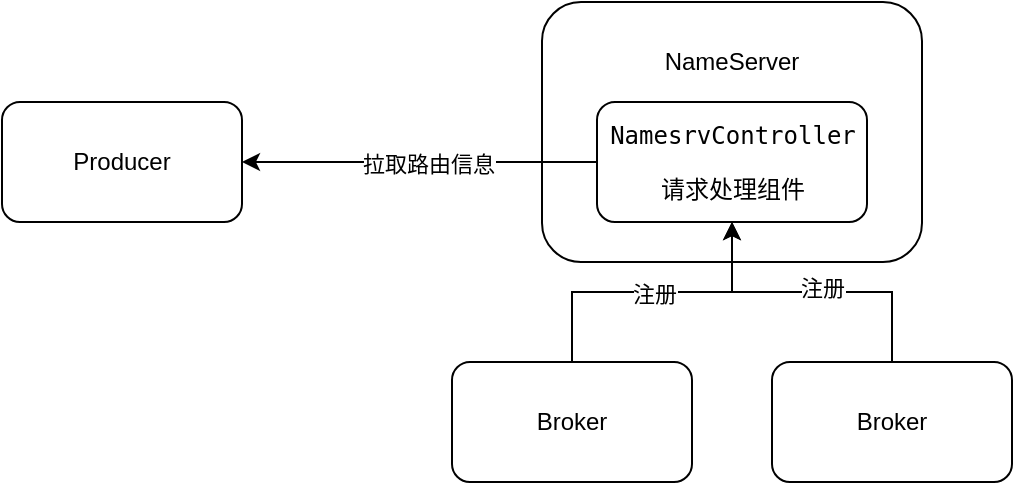 <mxfile version="14.6.13" type="github">
  <diagram id="rD45RZJBCrygjXuyRrOQ" name="Page-1">
    <mxGraphModel dx="1773" dy="536" grid="1" gridSize="10" guides="1" tooltips="1" connect="1" arrows="1" fold="1" page="1" pageScale="1" pageWidth="827" pageHeight="1169" math="0" shadow="0">
      <root>
        <mxCell id="0" />
        <mxCell id="1" parent="0" />
        <mxCell id="MXyWYHkd79uPkLxR2fb4-1" value="" style="rounded=1;whiteSpace=wrap;html=1;" vertex="1" parent="1">
          <mxGeometry x="230" y="220" width="190" height="130" as="geometry" />
        </mxCell>
        <mxCell id="MXyWYHkd79uPkLxR2fb4-2" value="NameServer" style="text;html=1;strokeColor=none;fillColor=none;align=center;verticalAlign=middle;whiteSpace=wrap;rounded=0;" vertex="1" parent="1">
          <mxGeometry x="305" y="240" width="40" height="20" as="geometry" />
        </mxCell>
        <mxCell id="MXyWYHkd79uPkLxR2fb4-13" style="edgeStyle=none;rounded=0;orthogonalLoop=1;jettySize=auto;html=1;exitX=0;exitY=0.5;exitDx=0;exitDy=0;entryX=1;entryY=0.5;entryDx=0;entryDy=0;" edge="1" parent="1" source="MXyWYHkd79uPkLxR2fb4-3" target="MXyWYHkd79uPkLxR2fb4-6">
          <mxGeometry relative="1" as="geometry" />
        </mxCell>
        <mxCell id="MXyWYHkd79uPkLxR2fb4-14" value="拉取路由信息" style="edgeLabel;html=1;align=center;verticalAlign=middle;resizable=0;points=[];" vertex="1" connectable="0" parent="MXyWYHkd79uPkLxR2fb4-13">
          <mxGeometry x="-0.047" y="1" relative="1" as="geometry">
            <mxPoint as="offset" />
          </mxGeometry>
        </mxCell>
        <mxCell id="MXyWYHkd79uPkLxR2fb4-3" value="&lt;pre&gt;NamesrvController&lt;/pre&gt;&lt;pre&gt;请求处理组件&lt;/pre&gt;" style="rounded=1;whiteSpace=wrap;html=1;" vertex="1" parent="1">
          <mxGeometry x="257.5" y="270" width="135" height="60" as="geometry" />
        </mxCell>
        <mxCell id="MXyWYHkd79uPkLxR2fb4-8" style="edgeStyle=orthogonalEdgeStyle;rounded=0;orthogonalLoop=1;jettySize=auto;html=1;exitX=0.5;exitY=0;exitDx=0;exitDy=0;entryX=0.5;entryY=1;entryDx=0;entryDy=0;" edge="1" parent="1" source="MXyWYHkd79uPkLxR2fb4-4" target="MXyWYHkd79uPkLxR2fb4-3">
          <mxGeometry relative="1" as="geometry" />
        </mxCell>
        <mxCell id="MXyWYHkd79uPkLxR2fb4-10" value="注册" style="edgeLabel;html=1;align=center;verticalAlign=middle;resizable=0;points=[];" vertex="1" connectable="0" parent="MXyWYHkd79uPkLxR2fb4-8">
          <mxGeometry x="0.013" y="-1" relative="1" as="geometry">
            <mxPoint as="offset" />
          </mxGeometry>
        </mxCell>
        <mxCell id="MXyWYHkd79uPkLxR2fb4-4" value="Broker" style="rounded=1;whiteSpace=wrap;html=1;" vertex="1" parent="1">
          <mxGeometry x="185" y="400" width="120" height="60" as="geometry" />
        </mxCell>
        <mxCell id="MXyWYHkd79uPkLxR2fb4-9" style="edgeStyle=orthogonalEdgeStyle;rounded=0;orthogonalLoop=1;jettySize=auto;html=1;exitX=0.5;exitY=0;exitDx=0;exitDy=0;entryX=0.5;entryY=1;entryDx=0;entryDy=0;" edge="1" parent="1" source="MXyWYHkd79uPkLxR2fb4-5" target="MXyWYHkd79uPkLxR2fb4-3">
          <mxGeometry relative="1" as="geometry" />
        </mxCell>
        <mxCell id="MXyWYHkd79uPkLxR2fb4-12" value="注册" style="edgeLabel;html=1;align=center;verticalAlign=middle;resizable=0;points=[];" vertex="1" connectable="0" parent="MXyWYHkd79uPkLxR2fb4-9">
          <mxGeometry x="-0.067" y="-2" relative="1" as="geometry">
            <mxPoint as="offset" />
          </mxGeometry>
        </mxCell>
        <mxCell id="MXyWYHkd79uPkLxR2fb4-5" value="Broker" style="rounded=1;whiteSpace=wrap;html=1;" vertex="1" parent="1">
          <mxGeometry x="345" y="400" width="120" height="60" as="geometry" />
        </mxCell>
        <mxCell id="MXyWYHkd79uPkLxR2fb4-6" value="Producer" style="rounded=1;whiteSpace=wrap;html=1;" vertex="1" parent="1">
          <mxGeometry x="-40" y="270" width="120" height="60" as="geometry" />
        </mxCell>
      </root>
    </mxGraphModel>
  </diagram>
</mxfile>
